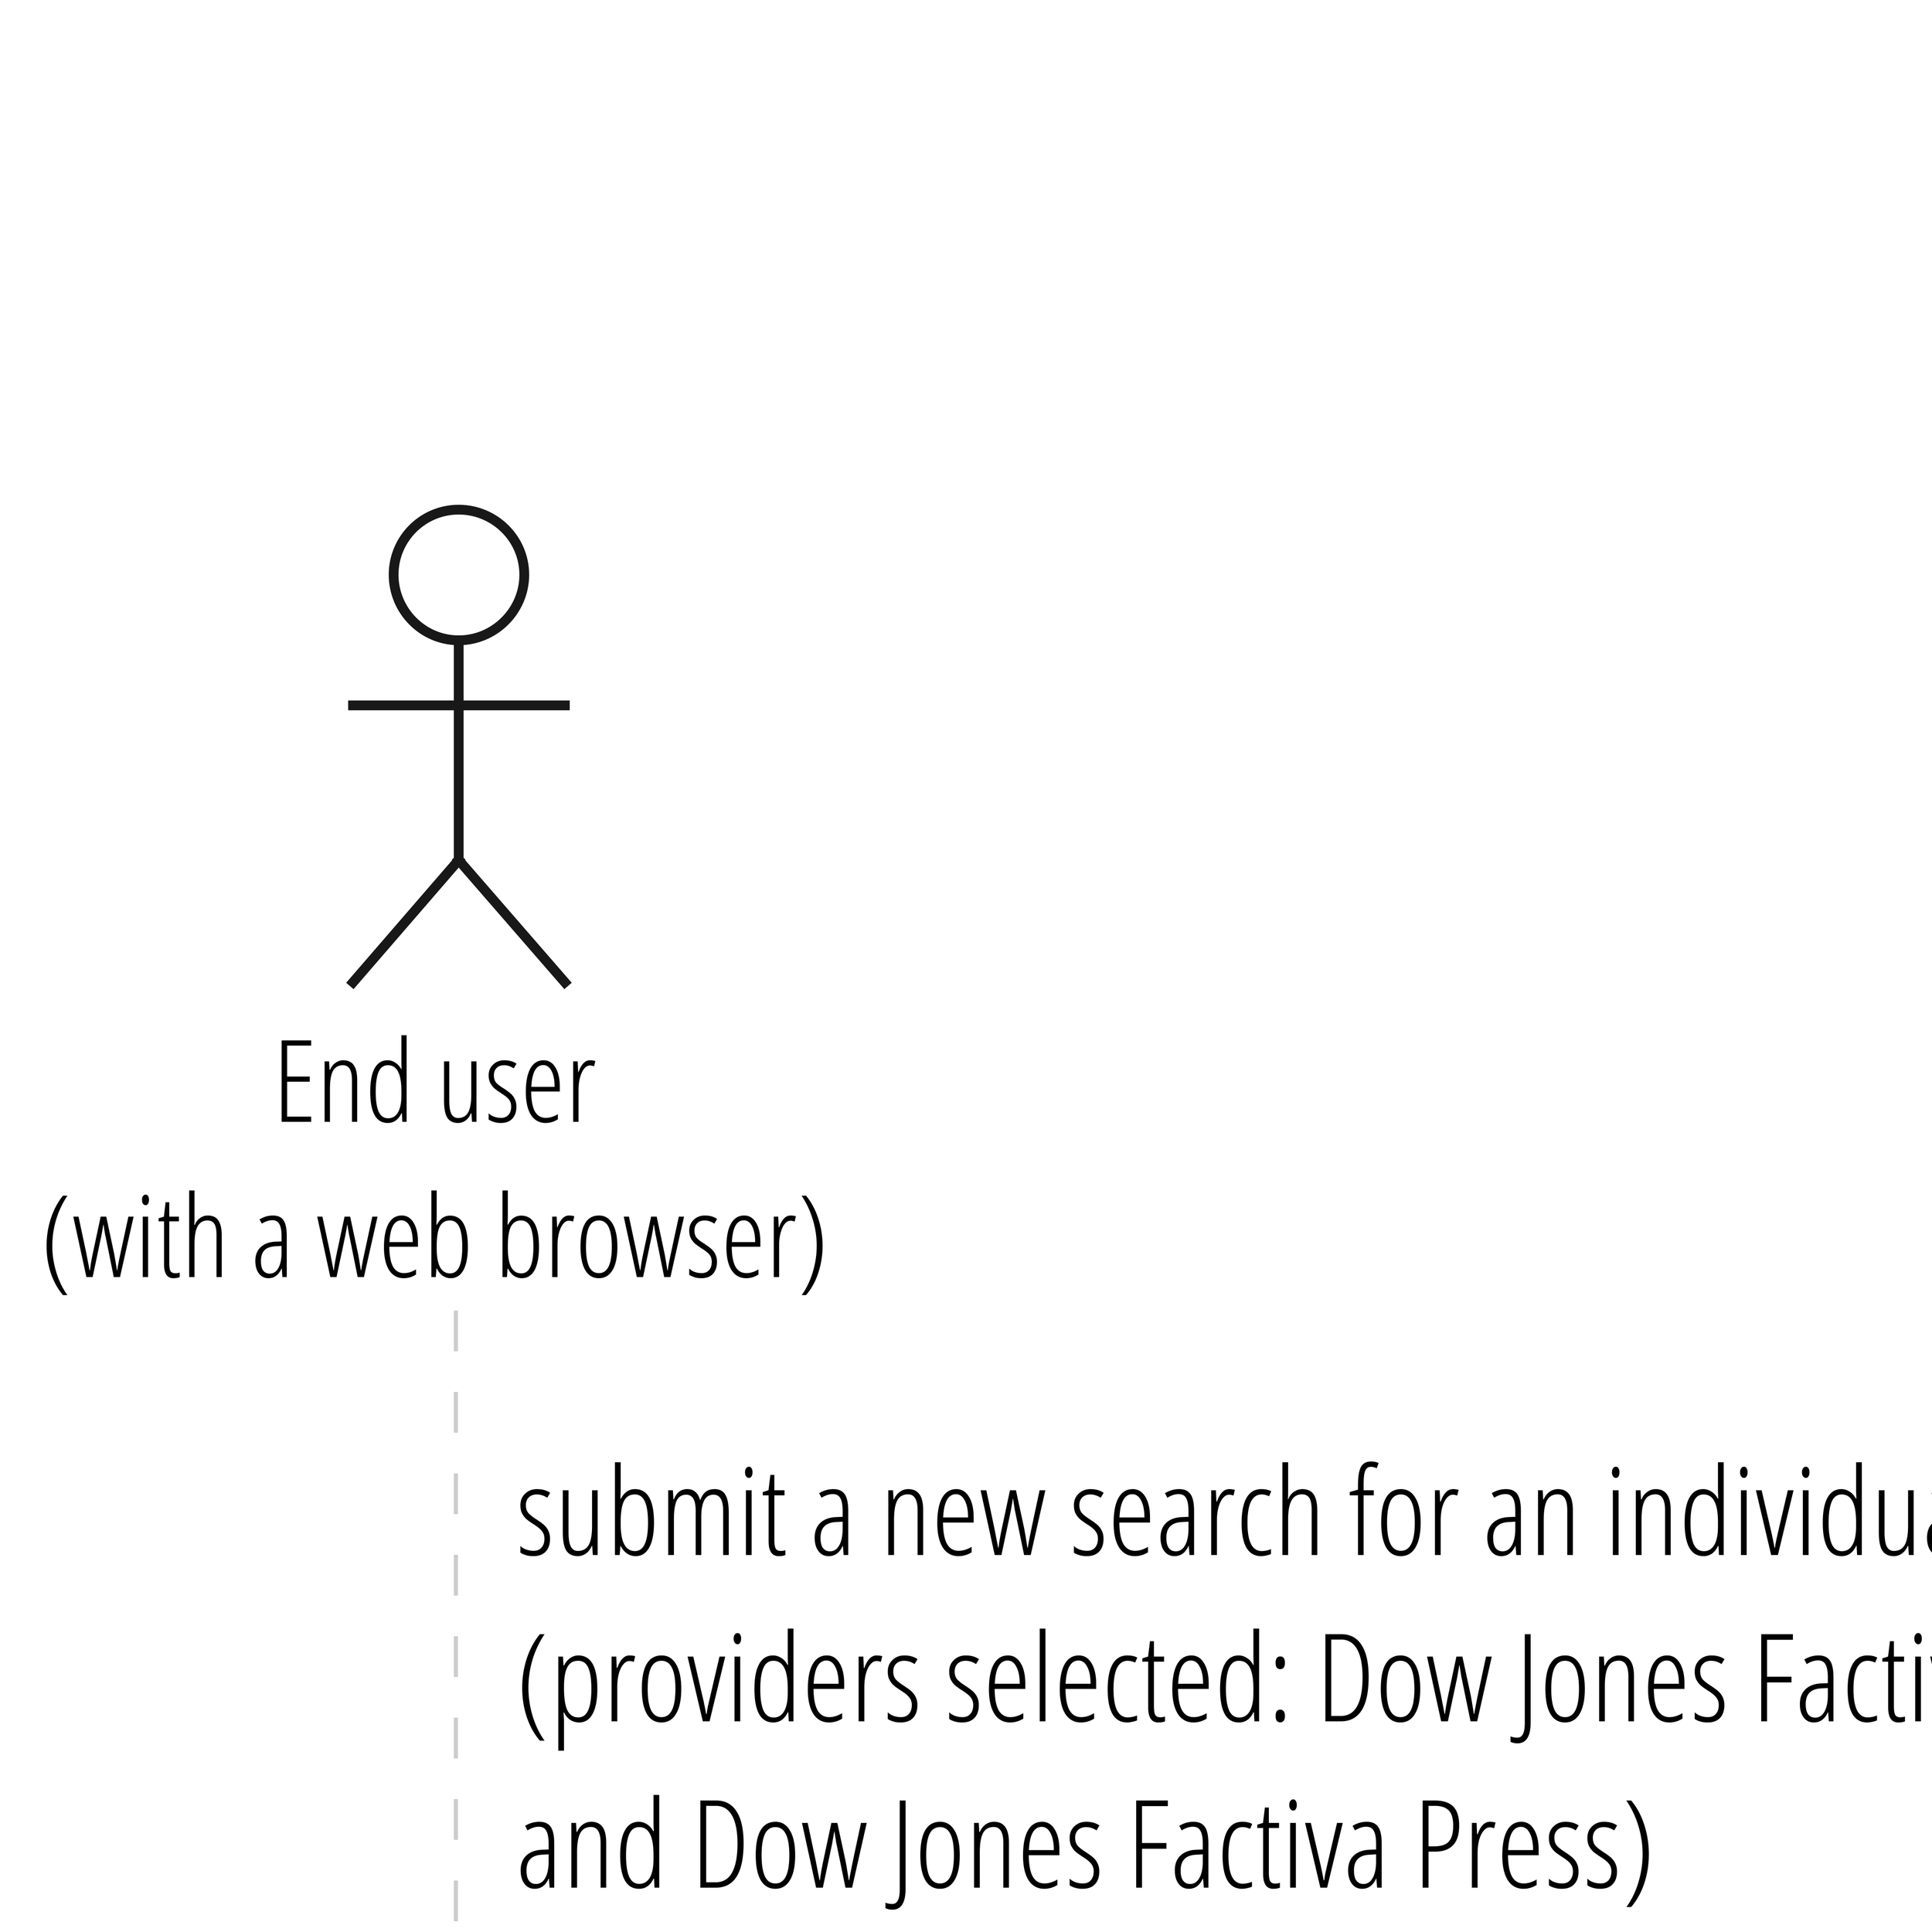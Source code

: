 @startuml

skinparam dpi 2400
scale 1200*1800

skinparam roundCorner 6
skinparam shadowing false
skinparam interface {
  backgroundColor WhiteSmoke
}
skinparam actor {
  FontName Open Sans Condensed Light
  FontSize 14
}
skinparam arrow {
  FontName Open Sans Condensed Light
  FontSize 15
}
skinparam note {
  FontName Open Sans Condensed Light
  FontSize 13
  BorderColor #bbb
}
skinparam footer {
  FontName Open Sans Condensed Light
  FontSize 14
  FontColor DimGrey
}
skinparam sequence {
  actorBorderThickness 1.2
  participantBorderThickness 1.2
  LifeLineBorderColor #ccc
  ParticipantFontName Avenir Next Condensed
  DividerBorderColor #eee
  DividerBackgroundColor #fff
  DividerFontName Open Sans Condensed Light
  DividerFontSize 15
  DividerFontStyle Light
  TitleFontName Open Sans Condensed Light
  TitleFontStyle Light
  TitleFontSize 17
}

actor "End user\n(with a web browser)" as user #fff
participant "smartKYC Main component" as main
participant "smartKYC Processing component" as proc
participant "smartKYC Exp component\nDow Jones Factiva Risk & Compliance connector" as djrc
participant "smartKYC Media component\nDow Jones Factiva connector" as factivaconnector
queue "JMS broker\n(IBM MQ)" as queue #fff
database "RDBMS\n(PostgreSql)" as rdbms #fff
database "Elasticsearch" as elasticsearch #fff
participant "DJ Factiva API (Internet)" as factivaapi

title
smartKYC - High level search process
<font color="DimGrey" size="12">(smartKYC R18.7.0)</font>
endtitle


user -> main: submit a new search for an individual or organization\n(providers selected: Dow Jones Factiva R&C\nand Dow Jones Factiva Press)
main -> user: ID of the search just submitted
main -> main: process and split the search into requests\nto send to data providers

group 1. run the Dow Jones Factiva Press request
    main -> queue: process the Dow Jones Factiva Press request
    queue -> factivaconnector: Dow Jones Factiva Press request
    factivaconnector-> factivaapi: perform actual search request on Dow Jones Factiva Press API\n(with adverse terms and other search options)
    factivaapi -> factivaconnector: list of documents matching the search criteria
    loop for each document returned by the Dow Jones Factiva Press API
        factivaconnector -> queue: downloaded document
        queue -> proc: downloaded document
        proc -> proc: process document\n (accept or reject)
        proc -> queue: processed document
        queue -> main: processed document
        main -> rdbms: save processed document
    end
end

group 2. run the Dow Jones Factiva Risk & Compliance request
    main -> queue: process the Dow Jones Factiva Risk & Compliance request
    queue -> djrc: Dow Jones Factiva Risk & Compliance request
    djrc-> elasticsearch: perform actual search request on Elasticsearch indexes
    elasticsearch -> djrc: list of records matching the search criteria
    loop for each record returned by Elasticsearch
        djrc -> djrc: process record\n (accept or reject)
        djrc -> queue: processed record
        queue -> main: processed record
        main -> rdbms: save processed record
    end
end


main -> main: search post-processing
user -> main: request search status/results
main -> user: results\n(status, documents, snippets, facts, etc.)



@enduml
